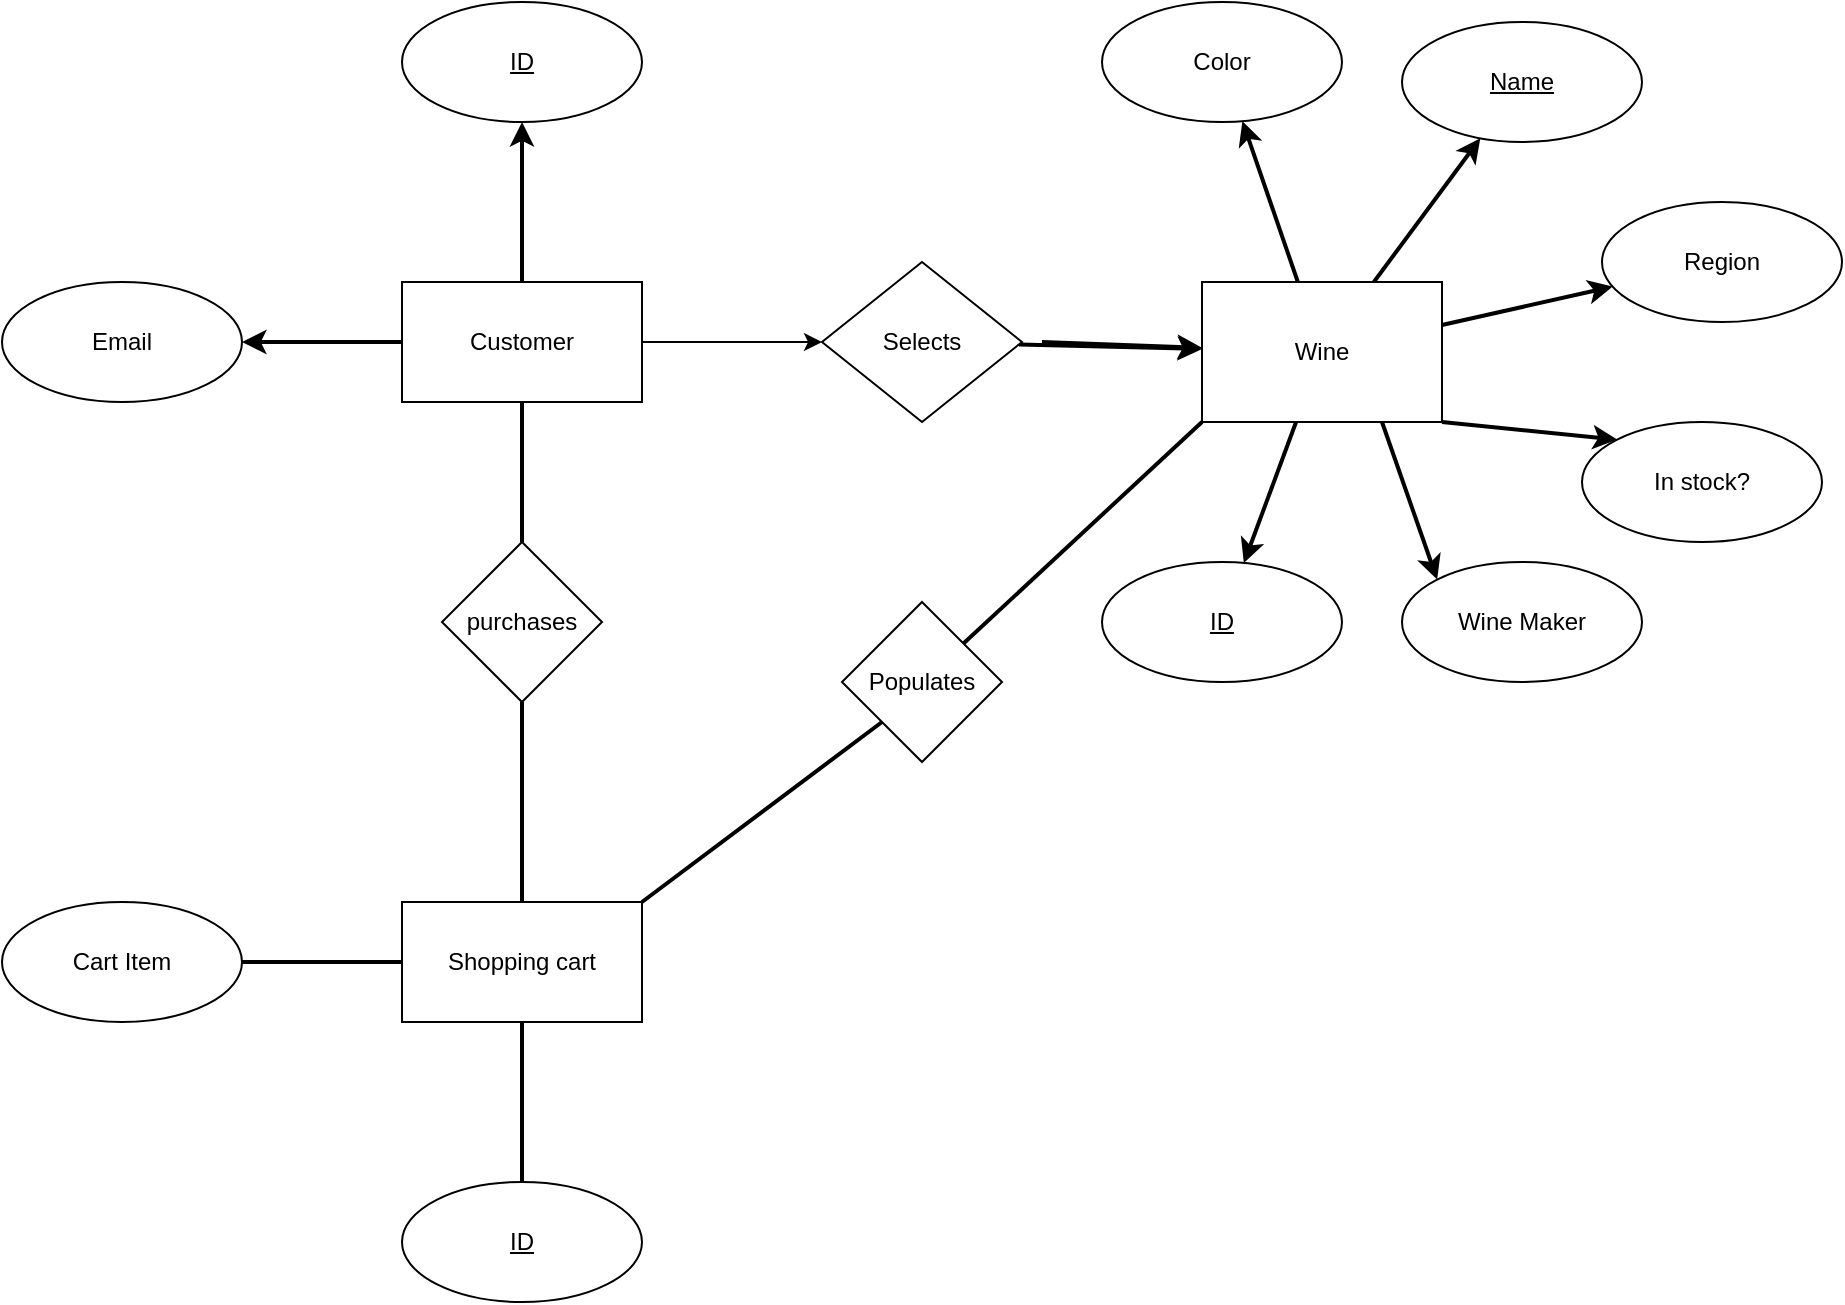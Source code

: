 <mxfile>
    <diagram id="btqzZIaeKLiJmKSl6_wh" name="Page-1">
        <mxGraphModel dx="825" dy="668" grid="1" gridSize="10" guides="1" tooltips="1" connect="1" arrows="1" fold="1" page="1" pageScale="1" pageWidth="850" pageHeight="1100" math="0" shadow="0">
            <root>
                <mxCell id="0"/>
                <mxCell id="1" parent="0"/>
                <mxCell id="4" value="" style="edgeStyle=none;html=1;entryX=0;entryY=0.5;entryDx=0;entryDy=0;" edge="1" parent="1" source="2" target="7">
                    <mxGeometry relative="1" as="geometry">
                        <mxPoint x="560" y="340" as="targetPoint"/>
                    </mxGeometry>
                </mxCell>
                <mxCell id="14" value="" style="edgeStyle=none;html=1;strokeWidth=2;" edge="1" parent="1" source="2" target="13">
                    <mxGeometry relative="1" as="geometry"/>
                </mxCell>
                <mxCell id="16" value="" style="edgeStyle=none;html=1;strokeWidth=2;" edge="1" parent="1" source="2" target="15">
                    <mxGeometry relative="1" as="geometry"/>
                </mxCell>
                <mxCell id="33" value="" style="edgeStyle=none;html=1;endArrow=none;endFill=0;strokeWidth=2;" edge="1" parent="1" source="2" target="32">
                    <mxGeometry relative="1" as="geometry"/>
                </mxCell>
                <mxCell id="2" value="Customer" style="rounded=0;whiteSpace=wrap;html=1;" vertex="1" parent="1">
                    <mxGeometry x="360" y="310" width="120" height="60" as="geometry"/>
                </mxCell>
                <mxCell id="6" value="" style="edgeStyle=none;html=1;strokeWidth=2;" edge="1" parent="1" target="5">
                    <mxGeometry relative="1" as="geometry">
                        <mxPoint x="680" y="340" as="sourcePoint"/>
                    </mxGeometry>
                </mxCell>
                <mxCell id="10" value="" style="edgeStyle=none;html=1;strokeWidth=2;" edge="1" parent="1" source="5" target="9">
                    <mxGeometry relative="1" as="geometry"/>
                </mxCell>
                <mxCell id="12" value="" style="edgeStyle=none;html=1;strokeWidth=2;" edge="1" parent="1" source="5" target="11">
                    <mxGeometry relative="1" as="geometry"/>
                </mxCell>
                <mxCell id="18" value="" style="edgeStyle=none;html=1;strokeWidth=2;" edge="1" parent="1" source="5" target="17">
                    <mxGeometry relative="1" as="geometry"/>
                </mxCell>
                <mxCell id="22" style="edgeStyle=none;html=1;exitX=1;exitY=1;exitDx=0;exitDy=0;entryX=0;entryY=0;entryDx=0;entryDy=0;strokeWidth=2;" edge="1" parent="1" source="5" target="20">
                    <mxGeometry relative="1" as="geometry"/>
                </mxCell>
                <mxCell id="24" value="" style="edgeStyle=none;html=1;strokeWidth=2;" edge="1" parent="1" source="5" target="23">
                    <mxGeometry relative="1" as="geometry"/>
                </mxCell>
                <mxCell id="26" style="edgeStyle=none;html=1;exitX=0.75;exitY=1;exitDx=0;exitDy=0;strokeWidth=2;entryX=0;entryY=0;entryDx=0;entryDy=0;" edge="1" parent="1" source="5" target="25">
                    <mxGeometry relative="1" as="geometry"/>
                </mxCell>
                <mxCell id="31" style="edgeStyle=none;html=1;exitX=0;exitY=1;exitDx=0;exitDy=0;endArrow=none;endFill=0;strokeWidth=2;" edge="1" parent="1" source="5" target="28">
                    <mxGeometry relative="1" as="geometry"/>
                </mxCell>
                <mxCell id="5" value="Wine" style="whiteSpace=wrap;html=1;rounded=0;" vertex="1" parent="1">
                    <mxGeometry x="760" y="310" width="120" height="70" as="geometry"/>
                </mxCell>
                <mxCell id="8" value="" style="edgeStyle=none;html=1;strokeWidth=2;" edge="1" parent="1" source="7" target="5">
                    <mxGeometry relative="1" as="geometry"/>
                </mxCell>
                <mxCell id="7" value="Selects" style="rhombus;whiteSpace=wrap;html=1;" vertex="1" parent="1">
                    <mxGeometry x="570" y="300" width="100" height="80" as="geometry"/>
                </mxCell>
                <mxCell id="9" value="Color" style="ellipse;whiteSpace=wrap;html=1;rounded=0;" vertex="1" parent="1">
                    <mxGeometry x="710" y="170" width="120" height="60" as="geometry"/>
                </mxCell>
                <mxCell id="11" value="&lt;u&gt;Name&lt;/u&gt;" style="ellipse;whiteSpace=wrap;html=1;rounded=0;" vertex="1" parent="1">
                    <mxGeometry x="860" y="180" width="120" height="60" as="geometry"/>
                </mxCell>
                <mxCell id="13" value="&lt;u&gt;ID&lt;/u&gt;" style="ellipse;whiteSpace=wrap;html=1;rounded=0;" vertex="1" parent="1">
                    <mxGeometry x="360" y="170" width="120" height="60" as="geometry"/>
                </mxCell>
                <mxCell id="15" value="Email" style="ellipse;whiteSpace=wrap;html=1;rounded=0;" vertex="1" parent="1">
                    <mxGeometry x="160" y="310" width="120" height="60" as="geometry"/>
                </mxCell>
                <mxCell id="17" value="&lt;u&gt;ID&lt;/u&gt;" style="ellipse;whiteSpace=wrap;html=1;rounded=0;" vertex="1" parent="1">
                    <mxGeometry x="710" y="450" width="120" height="60" as="geometry"/>
                </mxCell>
                <mxCell id="20" value="In stock?" style="ellipse;whiteSpace=wrap;html=1;rounded=0;" vertex="1" parent="1">
                    <mxGeometry x="950" y="380" width="120" height="60" as="geometry"/>
                </mxCell>
                <mxCell id="23" value="Region" style="ellipse;whiteSpace=wrap;html=1;rounded=0;" vertex="1" parent="1">
                    <mxGeometry x="960" y="270" width="120" height="60" as="geometry"/>
                </mxCell>
                <mxCell id="25" value="Wine Maker" style="ellipse;whiteSpace=wrap;html=1;rounded=0;" vertex="1" parent="1">
                    <mxGeometry x="860" y="450" width="120" height="60" as="geometry"/>
                </mxCell>
                <mxCell id="36" value="" style="edgeStyle=none;html=1;endArrow=none;endFill=0;strokeWidth=2;" edge="1" parent="1" source="27" target="35">
                    <mxGeometry relative="1" as="geometry"/>
                </mxCell>
                <mxCell id="38" value="" style="edgeStyle=none;html=1;endArrow=none;endFill=0;strokeWidth=2;" edge="1" parent="1" source="27" target="37">
                    <mxGeometry relative="1" as="geometry"/>
                </mxCell>
                <mxCell id="27" value="Shopping cart" style="rounded=0;whiteSpace=wrap;html=1;" vertex="1" parent="1">
                    <mxGeometry x="360" y="620" width="120" height="60" as="geometry"/>
                </mxCell>
                <mxCell id="30" style="edgeStyle=none;html=1;exitX=0;exitY=1;exitDx=0;exitDy=0;entryX=1;entryY=0;entryDx=0;entryDy=0;strokeWidth=2;endArrow=none;endFill=0;" edge="1" parent="1" source="28" target="27">
                    <mxGeometry relative="1" as="geometry"/>
                </mxCell>
                <mxCell id="28" value="Populates" style="rhombus;whiteSpace=wrap;html=1;" vertex="1" parent="1">
                    <mxGeometry x="580" y="470" width="80" height="80" as="geometry"/>
                </mxCell>
                <mxCell id="34" value="" style="edgeStyle=none;html=1;endArrow=none;endFill=0;strokeWidth=2;" edge="1" parent="1" source="32" target="27">
                    <mxGeometry relative="1" as="geometry"/>
                </mxCell>
                <mxCell id="32" value="purchases" style="rhombus;whiteSpace=wrap;html=1;rounded=0;" vertex="1" parent="1">
                    <mxGeometry x="380" y="440" width="80" height="80" as="geometry"/>
                </mxCell>
                <mxCell id="35" value="&lt;u&gt;ID&lt;/u&gt;" style="ellipse;whiteSpace=wrap;html=1;rounded=0;" vertex="1" parent="1">
                    <mxGeometry x="360" y="760" width="120" height="60" as="geometry"/>
                </mxCell>
                <mxCell id="37" value="Cart Item" style="ellipse;whiteSpace=wrap;html=1;rounded=0;" vertex="1" parent="1">
                    <mxGeometry x="160" y="620" width="120" height="60" as="geometry"/>
                </mxCell>
            </root>
        </mxGraphModel>
    </diagram>
</mxfile>